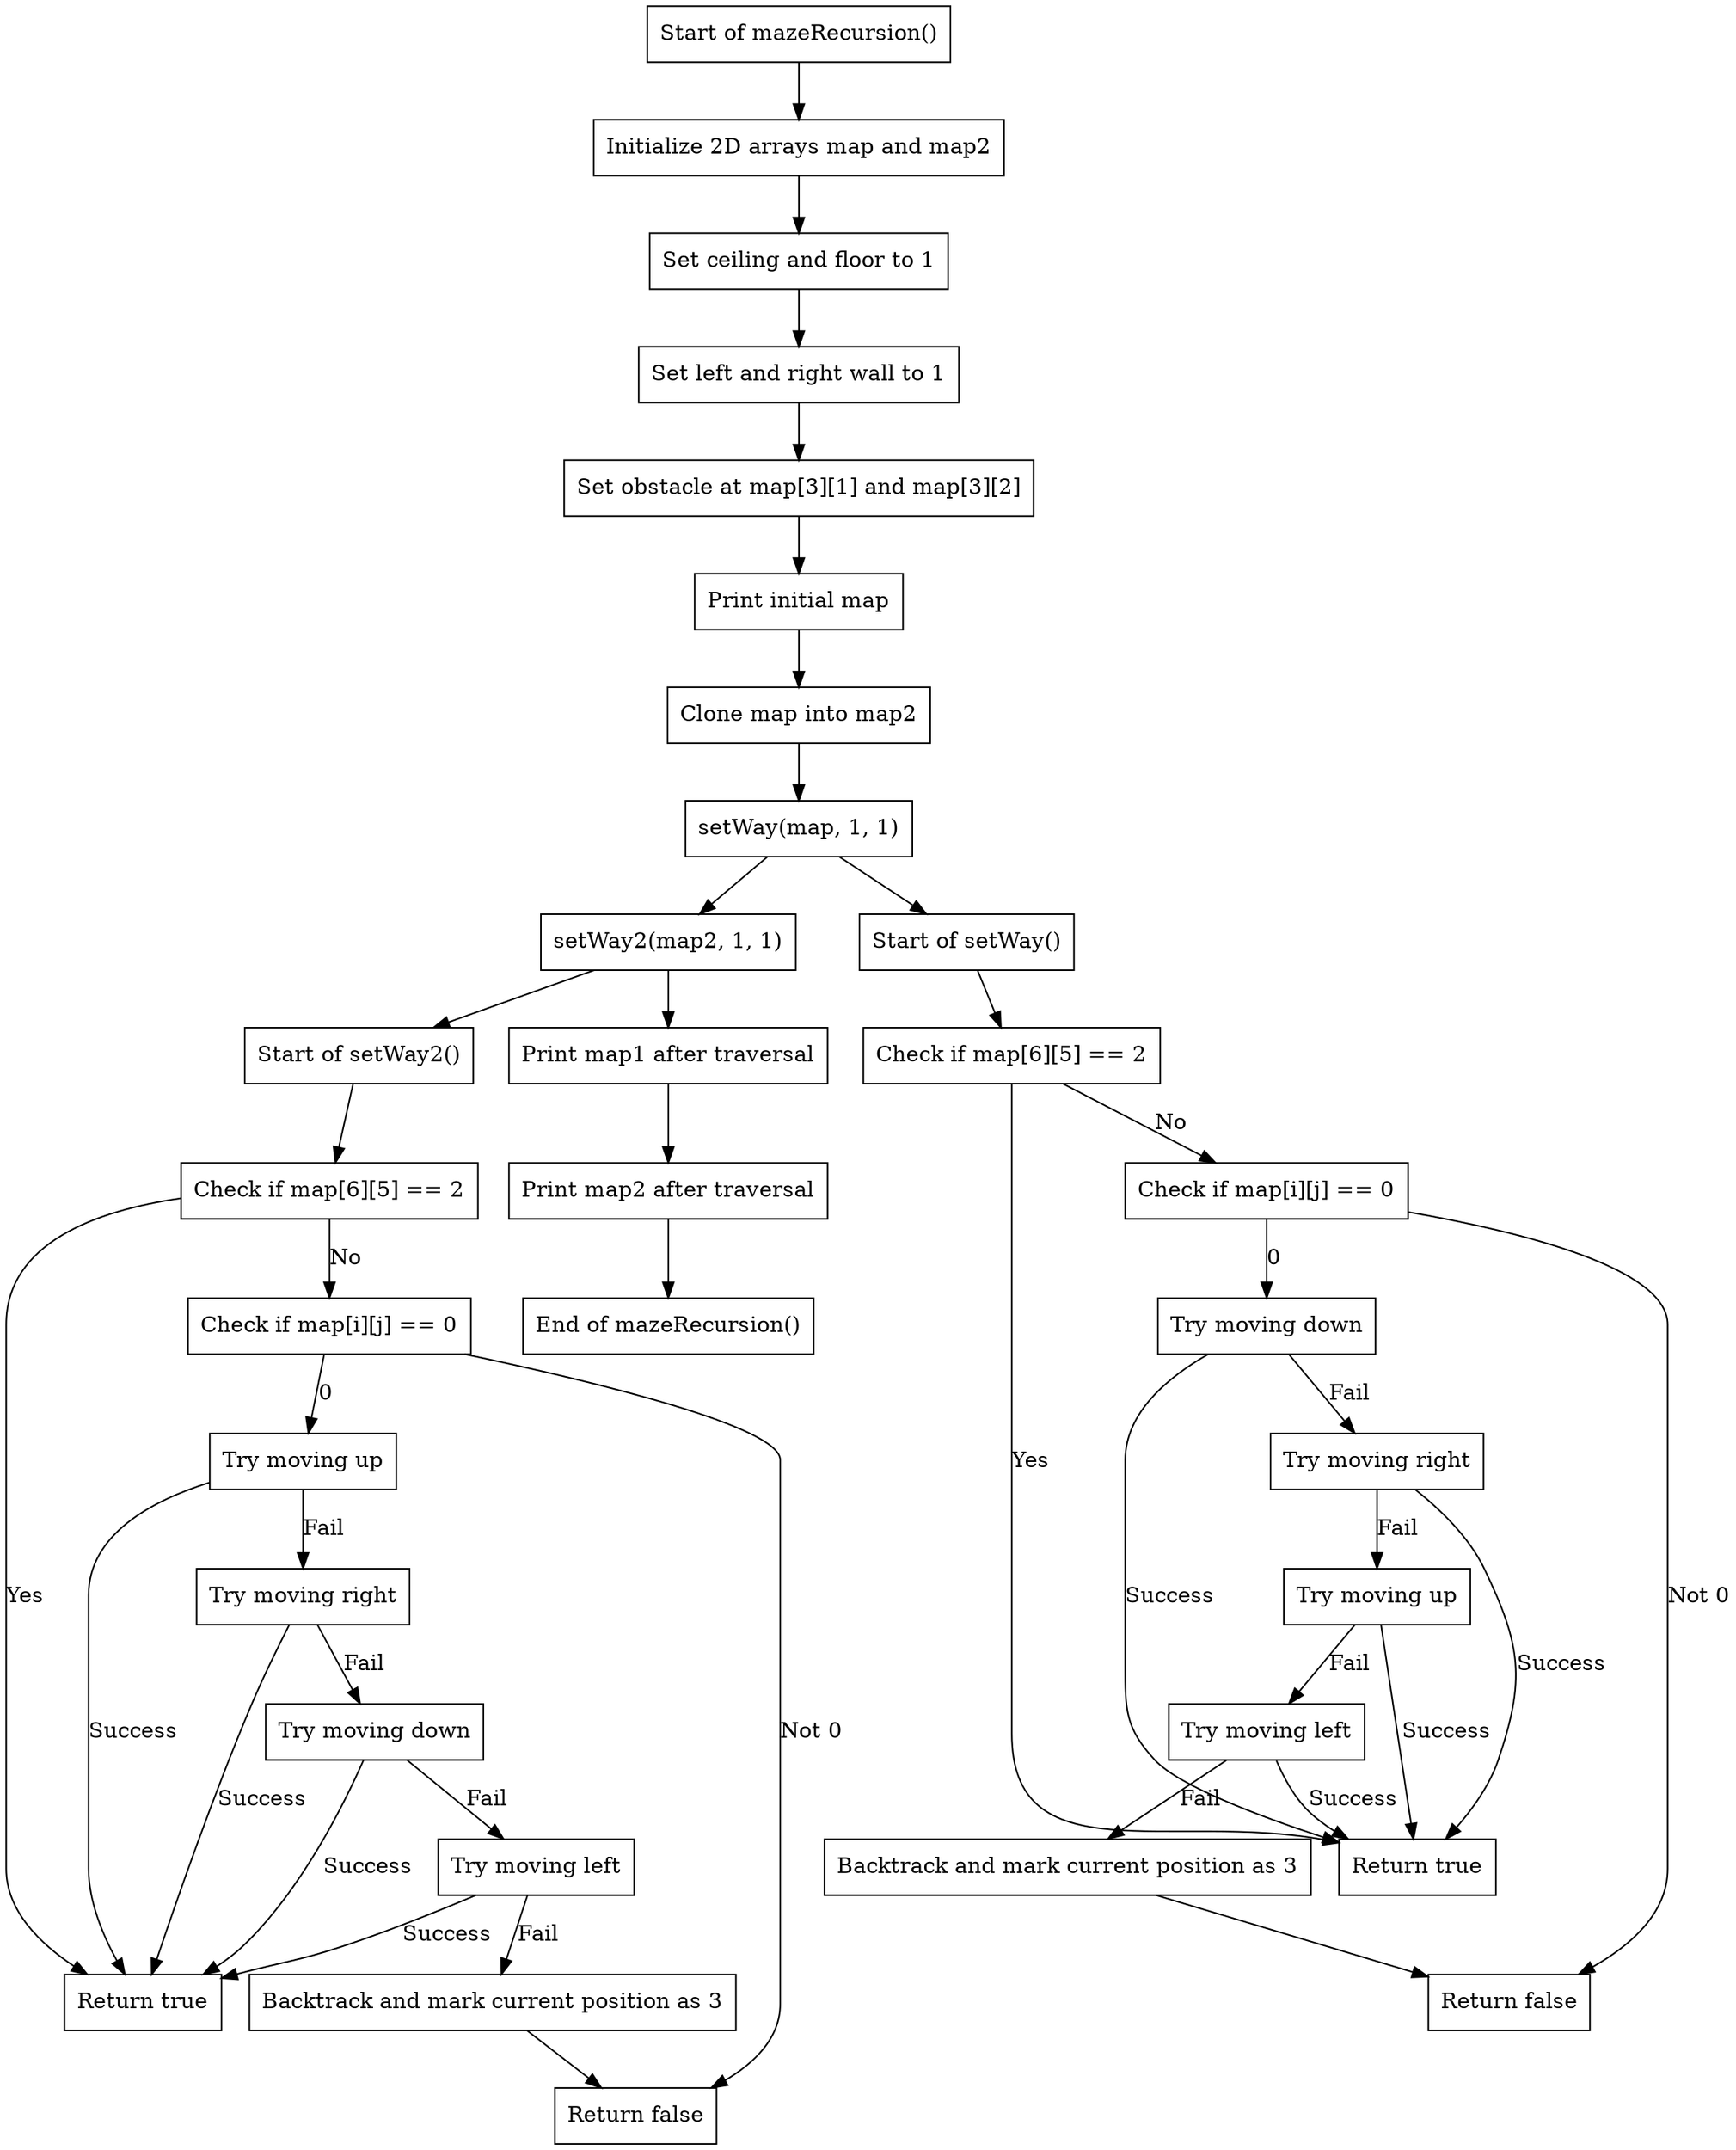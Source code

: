 digraph MazeRecursion {
    node [shape=box];

    // Main method control flow
    mazeRecursion_start [label="Start of mazeRecursion()"];
    map_init [label="Initialize 2D arrays map and map2"];
    ceiling_floor_wall [label="Set ceiling and floor to 1"];
    left_right_wall [label="Set left and right wall to 1"];
    obstacle [label="Set obstacle at map[3][1] and map[3][2]"];
    print_initial_map [label="Print initial map"];
    clone_map2 [label="Clone map into map2"];
    recursive_setWay [label="setWay(map, 1, 1)"];
    recursive_setWay2 [label="setWay2(map2, 1, 1)"];
    print_map1 [label="Print map1 after traversal"];
    print_map2 [label="Print map2 after traversal"];
    mazeRecursion_end [label="End of mazeRecursion()"];

    mazeRecursion_start -> map_init;
    map_init -> ceiling_floor_wall;
    ceiling_floor_wall -> left_right_wall;
    left_right_wall -> obstacle;
    obstacle -> print_initial_map;
    print_initial_map -> clone_map2;
    clone_map2 -> recursive_setWay;
    recursive_setWay -> recursive_setWay2;
    recursive_setWay2 -> print_map1;
    print_map1 -> print_map2;
    print_map2 -> mazeRecursion_end;

    // setWay method control flow
    setWay_start [label="Start of setWay()"];
    check_exit_condition [label="Check if map[6][5] == 2"];
    check_current_position [label="Check if map[i][j] == 0"];
    move_down [label="Try moving down"];
    move_right [label="Try moving right"];
    move_up [label="Try moving up"];
    move_left [label="Try moving left"];
    backtrack [label="Backtrack and mark current position as 3"];
    return_true [label="Return true"];
    return_false [label="Return false"];

    setWay_start -> check_exit_condition;
    check_exit_condition -> return_true [label="Yes"];
    check_exit_condition -> check_current_position [label="No"];
    check_current_position -> return_false [label="Not 0"];
    check_current_position -> move_down [label="0"];
    move_down -> return_true [label="Success"];
    move_down -> move_right [label="Fail"];
    move_right -> return_true [label="Success"];
    move_right -> move_up [label="Fail"];
    move_up -> return_true [label="Success"];
    move_up -> move_left [label="Fail"];
    move_left -> return_true [label="Success"];
    move_left -> backtrack [label="Fail"];
    backtrack -> return_false;

    // setWay2 method control flow (similar to setWay)
    setWay2_start [label="Start of setWay2()"];
    check_exit_condition2 [label="Check if map[6][5] == 2"];
    check_current_position2 [label="Check if map[i][j] == 0"];
    move_up2 [label="Try moving up"];
    move_right2 [label="Try moving right"];
    move_down2 [label="Try moving down"];
    move_left2 [label="Try moving left"];
    backtrack2 [label="Backtrack and mark current position as 3"];
    return_true2 [label="Return true"];
    return_false2 [label="Return false"];

    setWay2_start -> check_exit_condition2;
    check_exit_condition2 -> return_true2 [label="Yes"];
    check_exit_condition2 -> check_current_position2 [label="No"];
    check_current_position2 -> return_false2 [label="Not 0"];
    check_current_position2 -> move_up2 [label="0"];
    move_up2 -> return_true2 [label="Success"];
    move_up2 -> move_right2 [label="Fail"];
    move_right2 -> return_true2 [label="Success"];
    move_right2 -> move_down2 [label="Fail"];
    move_down2 -> return_true2 [label="Success"];
    move_down2 -> move_left2 [label="Fail"];
    move_left2 -> return_true2 [label="Success"];
    move_left2 -> backtrack2 [label="Fail"];
    backtrack2 -> return_false2;

    // Connections between methods
    recursive_setWay -> setWay_start;
    recursive_setWay2 -> setWay2_start;
}